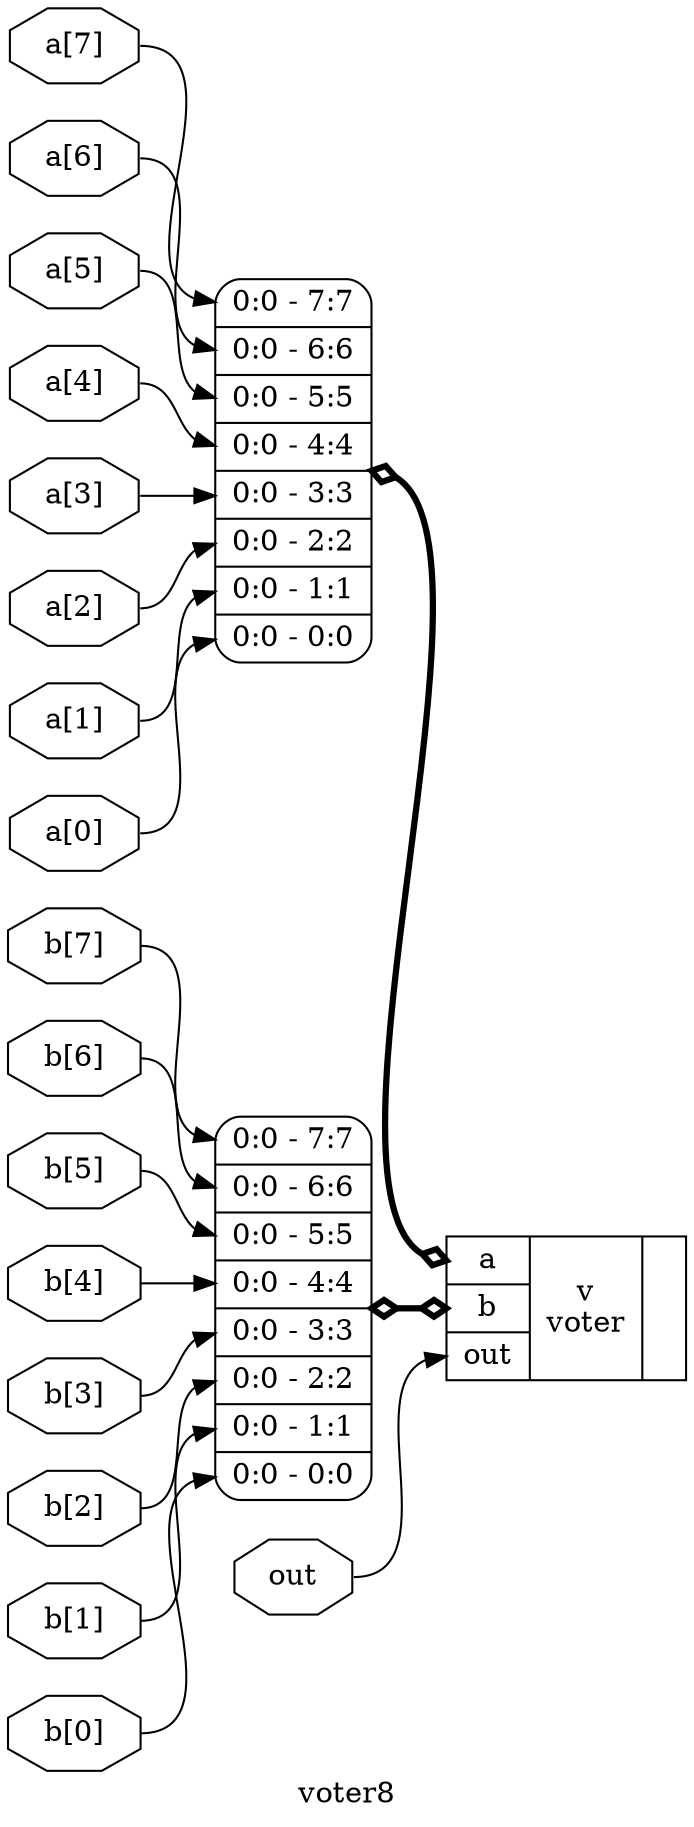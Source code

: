 digraph "voter8" {
label="voter8";
rankdir="LR";
remincross=true;
n1 [ shape=octagon, label="a[0]", color="black", fontcolor="black" ];
n2 [ shape=octagon, label="a[1]", color="black", fontcolor="black" ];
n3 [ shape=octagon, label="a[2]", color="black", fontcolor="black" ];
n4 [ shape=octagon, label="a[3]", color="black", fontcolor="black" ];
n5 [ shape=octagon, label="a[4]", color="black", fontcolor="black" ];
n6 [ shape=octagon, label="a[5]", color="black", fontcolor="black" ];
n7 [ shape=octagon, label="a[6]", color="black", fontcolor="black" ];
n8 [ shape=octagon, label="a[7]", color="black", fontcolor="black" ];
n9 [ shape=octagon, label="b[0]", color="black", fontcolor="black" ];
n10 [ shape=octagon, label="b[1]", color="black", fontcolor="black" ];
n11 [ shape=octagon, label="b[2]", color="black", fontcolor="black" ];
n12 [ shape=octagon, label="b[3]", color="black", fontcolor="black" ];
n13 [ shape=octagon, label="b[4]", color="black", fontcolor="black" ];
n14 [ shape=octagon, label="b[5]", color="black", fontcolor="black" ];
n15 [ shape=octagon, label="b[6]", color="black", fontcolor="black" ];
n16 [ shape=octagon, label="b[7]", color="black", fontcolor="black" ];
n17 [ shape=octagon, label="out", color="black", fontcolor="black" ];
c20 [ shape=record, label="{{<p18> a|<p19> b|<p17> out}|v\nvoter|{}}" ];
x0 [ shape=record, style=rounded, label="<s7> 0:0 - 7:7 |<s6> 0:0 - 6:6 |<s5> 0:0 - 5:5 |<s4> 0:0 - 4:4 |<s3> 0:0 - 3:3 |<s2> 0:0 - 2:2 |<s1> 0:0 - 1:1 |<s0> 0:0 - 0:0 " ];
x0:e -> c20:p18:w [arrowhead=odiamond, arrowtail=odiamond, dir=both, color="black", style="setlinewidth(3)", label=""];
x1 [ shape=record, style=rounded, label="<s7> 0:0 - 7:7 |<s6> 0:0 - 6:6 |<s5> 0:0 - 5:5 |<s4> 0:0 - 4:4 |<s3> 0:0 - 3:3 |<s2> 0:0 - 2:2 |<s1> 0:0 - 1:1 |<s0> 0:0 - 0:0 " ];
x1:e -> c20:p19:w [arrowhead=odiamond, arrowtail=odiamond, dir=both, color="black", style="setlinewidth(3)", label=""];
n1:e -> x0:s0:w [color="black", label=""];
n10:e -> x1:s1:w [color="black", label=""];
n11:e -> x1:s2:w [color="black", label=""];
n12:e -> x1:s3:w [color="black", label=""];
n13:e -> x1:s4:w [color="black", label=""];
n14:e -> x1:s5:w [color="black", label=""];
n15:e -> x1:s6:w [color="black", label=""];
n16:e -> x1:s7:w [color="black", label=""];
n17:e -> c20:p17:w [color="black", label=""];
n2:e -> x0:s1:w [color="black", label=""];
n3:e -> x0:s2:w [color="black", label=""];
n4:e -> x0:s3:w [color="black", label=""];
n5:e -> x0:s4:w [color="black", label=""];
n6:e -> x0:s5:w [color="black", label=""];
n7:e -> x0:s6:w [color="black", label=""];
n8:e -> x0:s7:w [color="black", label=""];
n9:e -> x1:s0:w [color="black", label=""];
}
